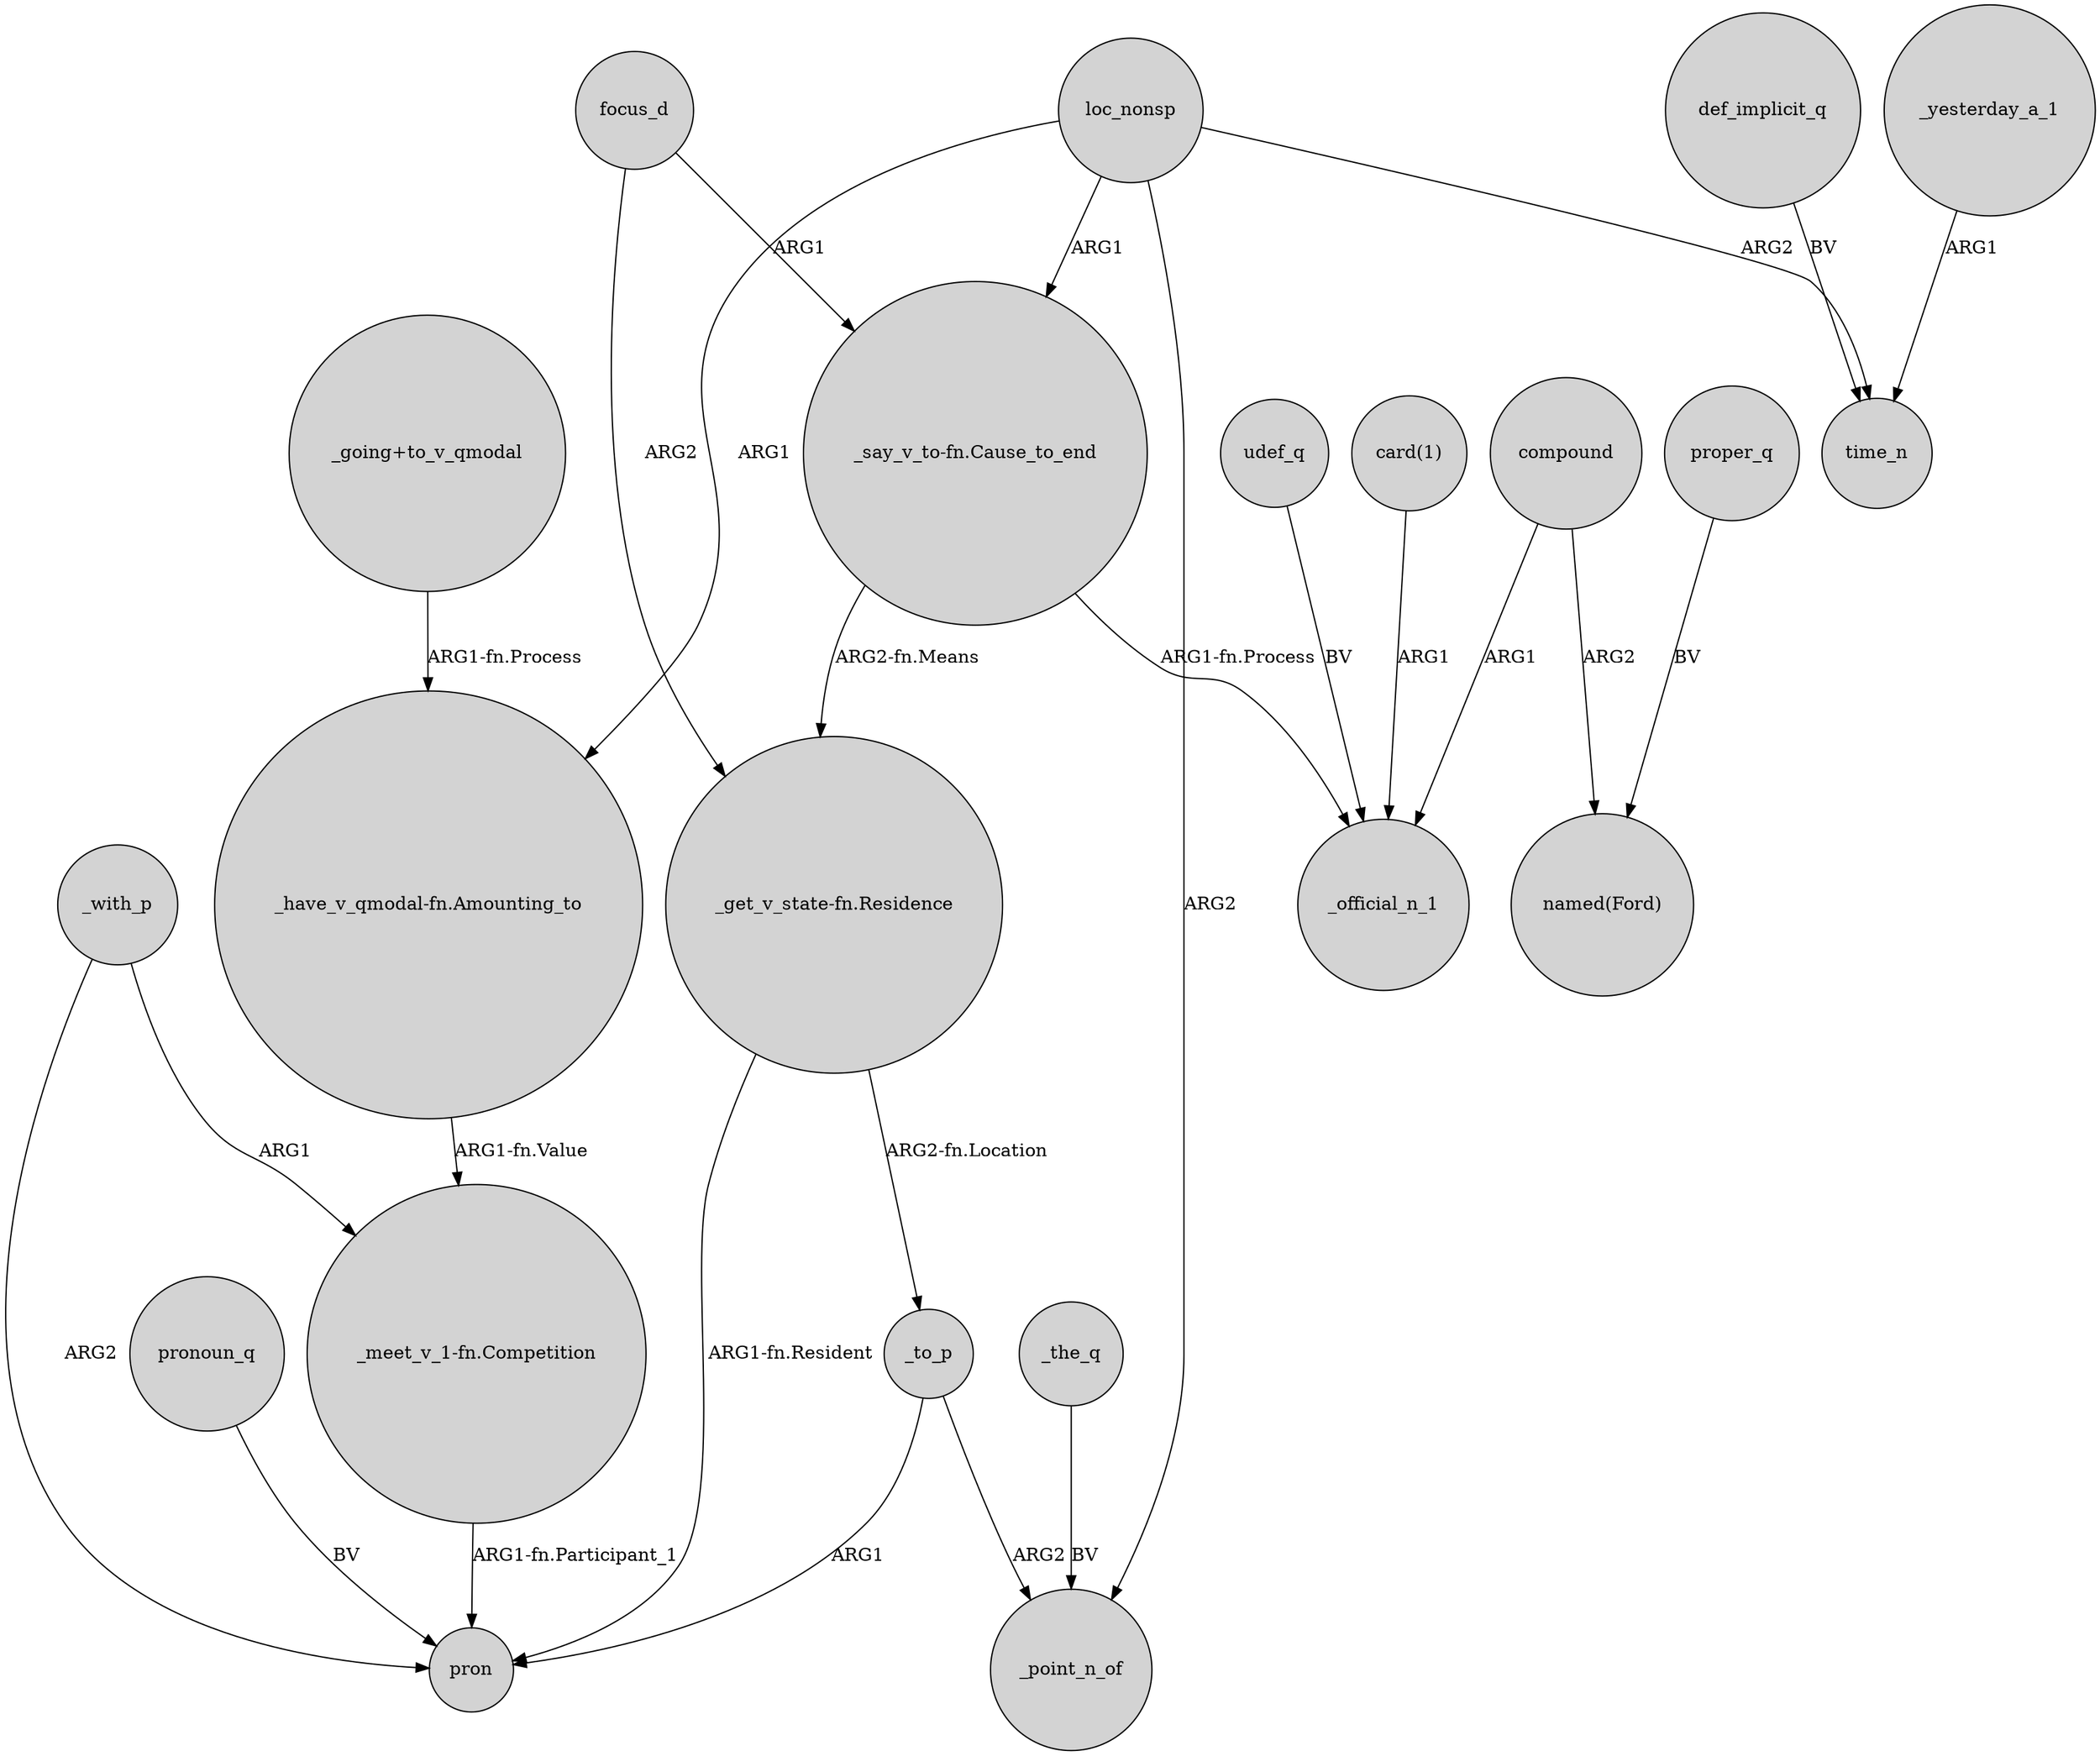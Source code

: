 digraph {
	node [shape=circle style=filled]
	"_going+to_v_qmodal" -> "_have_v_qmodal-fn.Amounting_to" [label="ARG1-fn.Process"]
	_with_p -> pron [label=ARG2]
	"card(1)" -> _official_n_1 [label=ARG1]
	"_say_v_to-fn.Cause_to_end" -> _official_n_1 [label="ARG1-fn.Process"]
	proper_q -> "named(Ford)" [label=BV]
	focus_d -> "_get_v_state-fn.Residence" [label=ARG2]
	focus_d -> "_say_v_to-fn.Cause_to_end" [label=ARG1]
	loc_nonsp -> "_say_v_to-fn.Cause_to_end" [label=ARG1]
	loc_nonsp -> "_have_v_qmodal-fn.Amounting_to" [label=ARG1]
	_the_q -> _point_n_of [label=BV]
	_yesterday_a_1 -> time_n [label=ARG1]
	compound -> "named(Ford)" [label=ARG2]
	"_have_v_qmodal-fn.Amounting_to" -> "_meet_v_1-fn.Competition" [label="ARG1-fn.Value"]
	pronoun_q -> pron [label=BV]
	loc_nonsp -> _point_n_of [label=ARG2]
	"_get_v_state-fn.Residence" -> pron [label="ARG1-fn.Resident"]
	"_meet_v_1-fn.Competition" -> pron [label="ARG1-fn.Participant_1"]
	_to_p -> pron [label=ARG1]
	compound -> _official_n_1 [label=ARG1]
	_with_p -> "_meet_v_1-fn.Competition" [label=ARG1]
	"_get_v_state-fn.Residence" -> _to_p [label="ARG2-fn.Location"]
	udef_q -> _official_n_1 [label=BV]
	loc_nonsp -> time_n [label=ARG2]
	def_implicit_q -> time_n [label=BV]
	_to_p -> _point_n_of [label=ARG2]
	"_say_v_to-fn.Cause_to_end" -> "_get_v_state-fn.Residence" [label="ARG2-fn.Means"]
}
